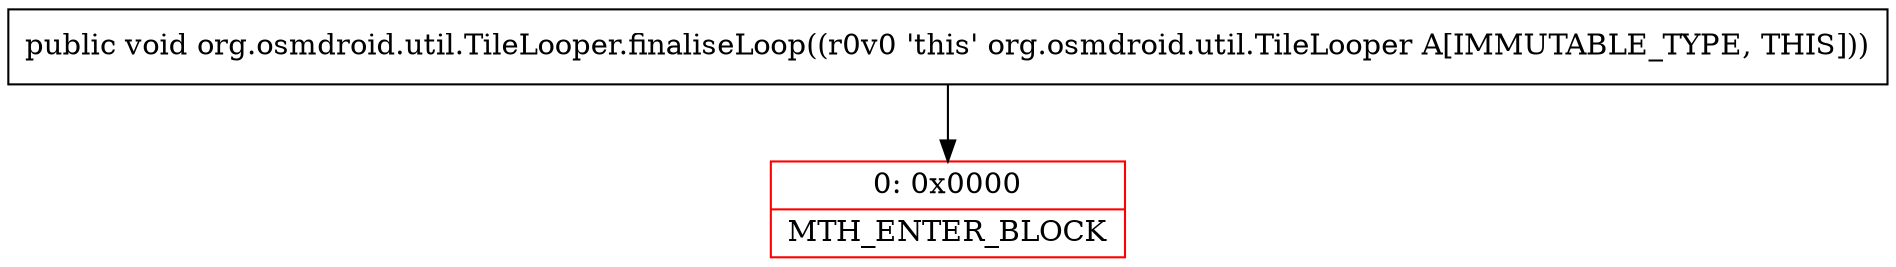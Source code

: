 digraph "CFG fororg.osmdroid.util.TileLooper.finaliseLoop()V" {
subgraph cluster_Region_1830607782 {
label = "R(0)";
node [shape=record,color=blue];
}
Node_0 [shape=record,color=red,label="{0\:\ 0x0000|MTH_ENTER_BLOCK\l}"];
MethodNode[shape=record,label="{public void org.osmdroid.util.TileLooper.finaliseLoop((r0v0 'this' org.osmdroid.util.TileLooper A[IMMUTABLE_TYPE, THIS])) }"];
MethodNode -> Node_0;
}

